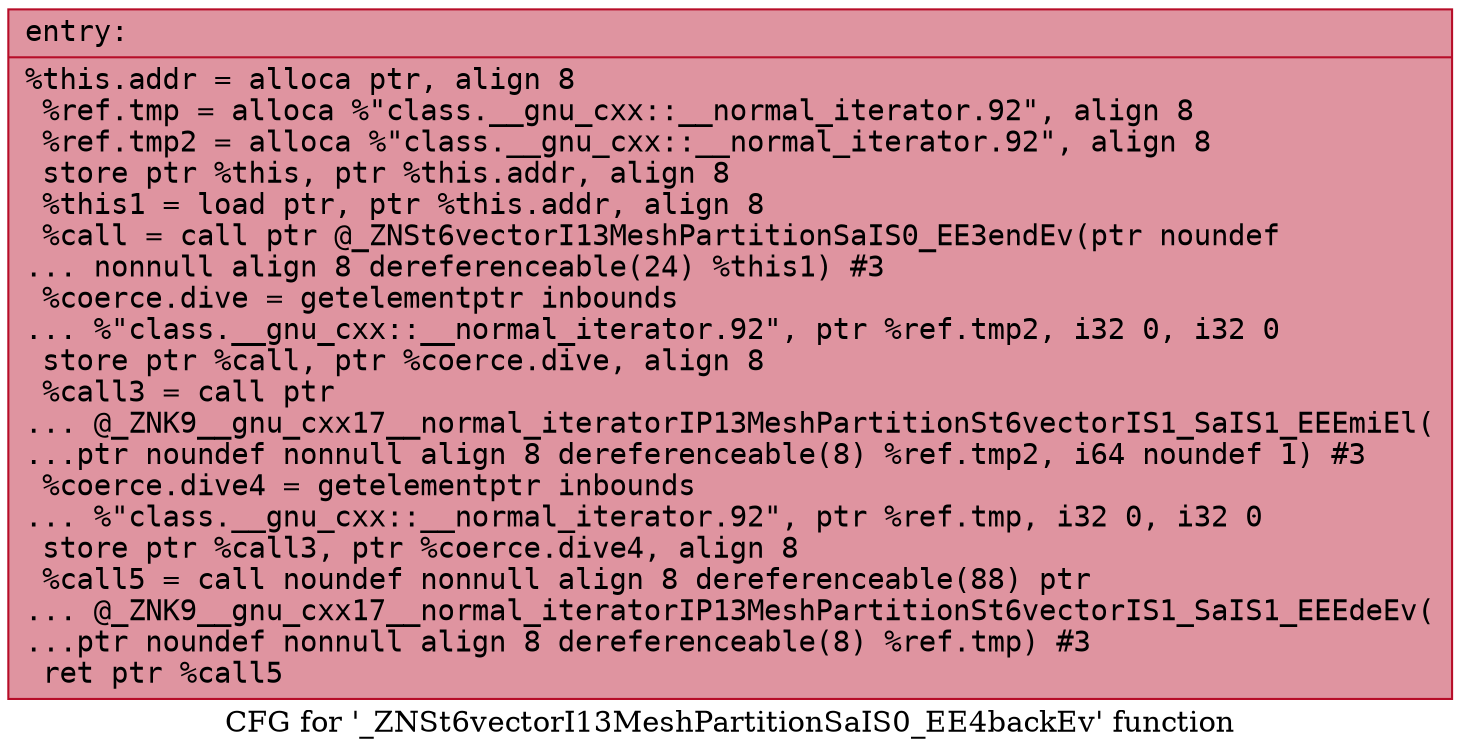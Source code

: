 digraph "CFG for '_ZNSt6vectorI13MeshPartitionSaIS0_EE4backEv' function" {
	label="CFG for '_ZNSt6vectorI13MeshPartitionSaIS0_EE4backEv' function";

	Node0x55dab4827b00 [shape=record,color="#b70d28ff", style=filled, fillcolor="#b70d2870" fontname="Courier",label="{entry:\l|  %this.addr = alloca ptr, align 8\l  %ref.tmp = alloca %\"class.__gnu_cxx::__normal_iterator.92\", align 8\l  %ref.tmp2 = alloca %\"class.__gnu_cxx::__normal_iterator.92\", align 8\l  store ptr %this, ptr %this.addr, align 8\l  %this1 = load ptr, ptr %this.addr, align 8\l  %call = call ptr @_ZNSt6vectorI13MeshPartitionSaIS0_EE3endEv(ptr noundef\l... nonnull align 8 dereferenceable(24) %this1) #3\l  %coerce.dive = getelementptr inbounds\l... %\"class.__gnu_cxx::__normal_iterator.92\", ptr %ref.tmp2, i32 0, i32 0\l  store ptr %call, ptr %coerce.dive, align 8\l  %call3 = call ptr\l... @_ZNK9__gnu_cxx17__normal_iteratorIP13MeshPartitionSt6vectorIS1_SaIS1_EEEmiEl(\l...ptr noundef nonnull align 8 dereferenceable(8) %ref.tmp2, i64 noundef 1) #3\l  %coerce.dive4 = getelementptr inbounds\l... %\"class.__gnu_cxx::__normal_iterator.92\", ptr %ref.tmp, i32 0, i32 0\l  store ptr %call3, ptr %coerce.dive4, align 8\l  %call5 = call noundef nonnull align 8 dereferenceable(88) ptr\l... @_ZNK9__gnu_cxx17__normal_iteratorIP13MeshPartitionSt6vectorIS1_SaIS1_EEEdeEv(\l...ptr noundef nonnull align 8 dereferenceable(8) %ref.tmp) #3\l  ret ptr %call5\l}"];
}
